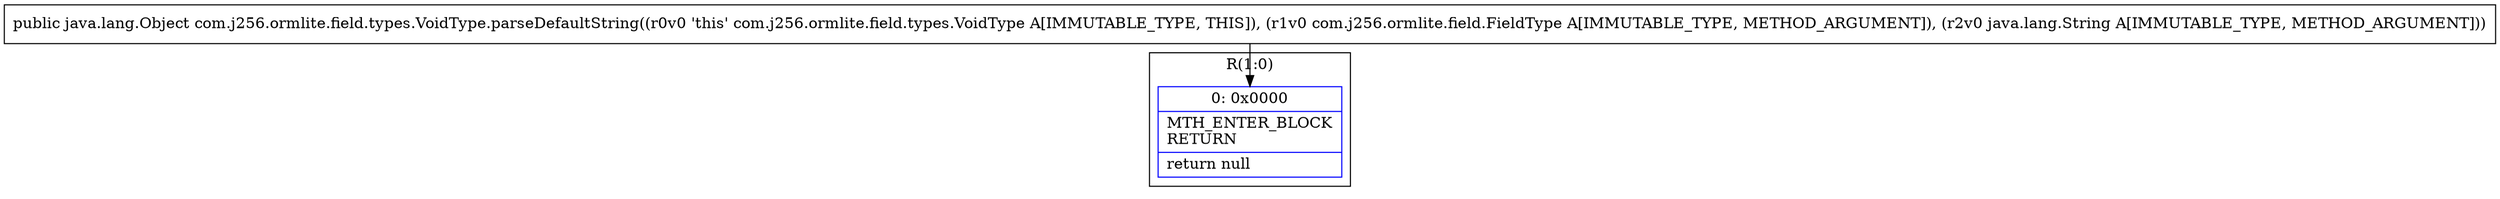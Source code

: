 digraph "CFG forcom.j256.ormlite.field.types.VoidType.parseDefaultString(Lcom\/j256\/ormlite\/field\/FieldType;Ljava\/lang\/String;)Ljava\/lang\/Object;" {
subgraph cluster_Region_22712426 {
label = "R(1:0)";
node [shape=record,color=blue];
Node_0 [shape=record,label="{0\:\ 0x0000|MTH_ENTER_BLOCK\lRETURN\l|return null\l}"];
}
MethodNode[shape=record,label="{public java.lang.Object com.j256.ormlite.field.types.VoidType.parseDefaultString((r0v0 'this' com.j256.ormlite.field.types.VoidType A[IMMUTABLE_TYPE, THIS]), (r1v0 com.j256.ormlite.field.FieldType A[IMMUTABLE_TYPE, METHOD_ARGUMENT]), (r2v0 java.lang.String A[IMMUTABLE_TYPE, METHOD_ARGUMENT])) }"];
MethodNode -> Node_0;
}

